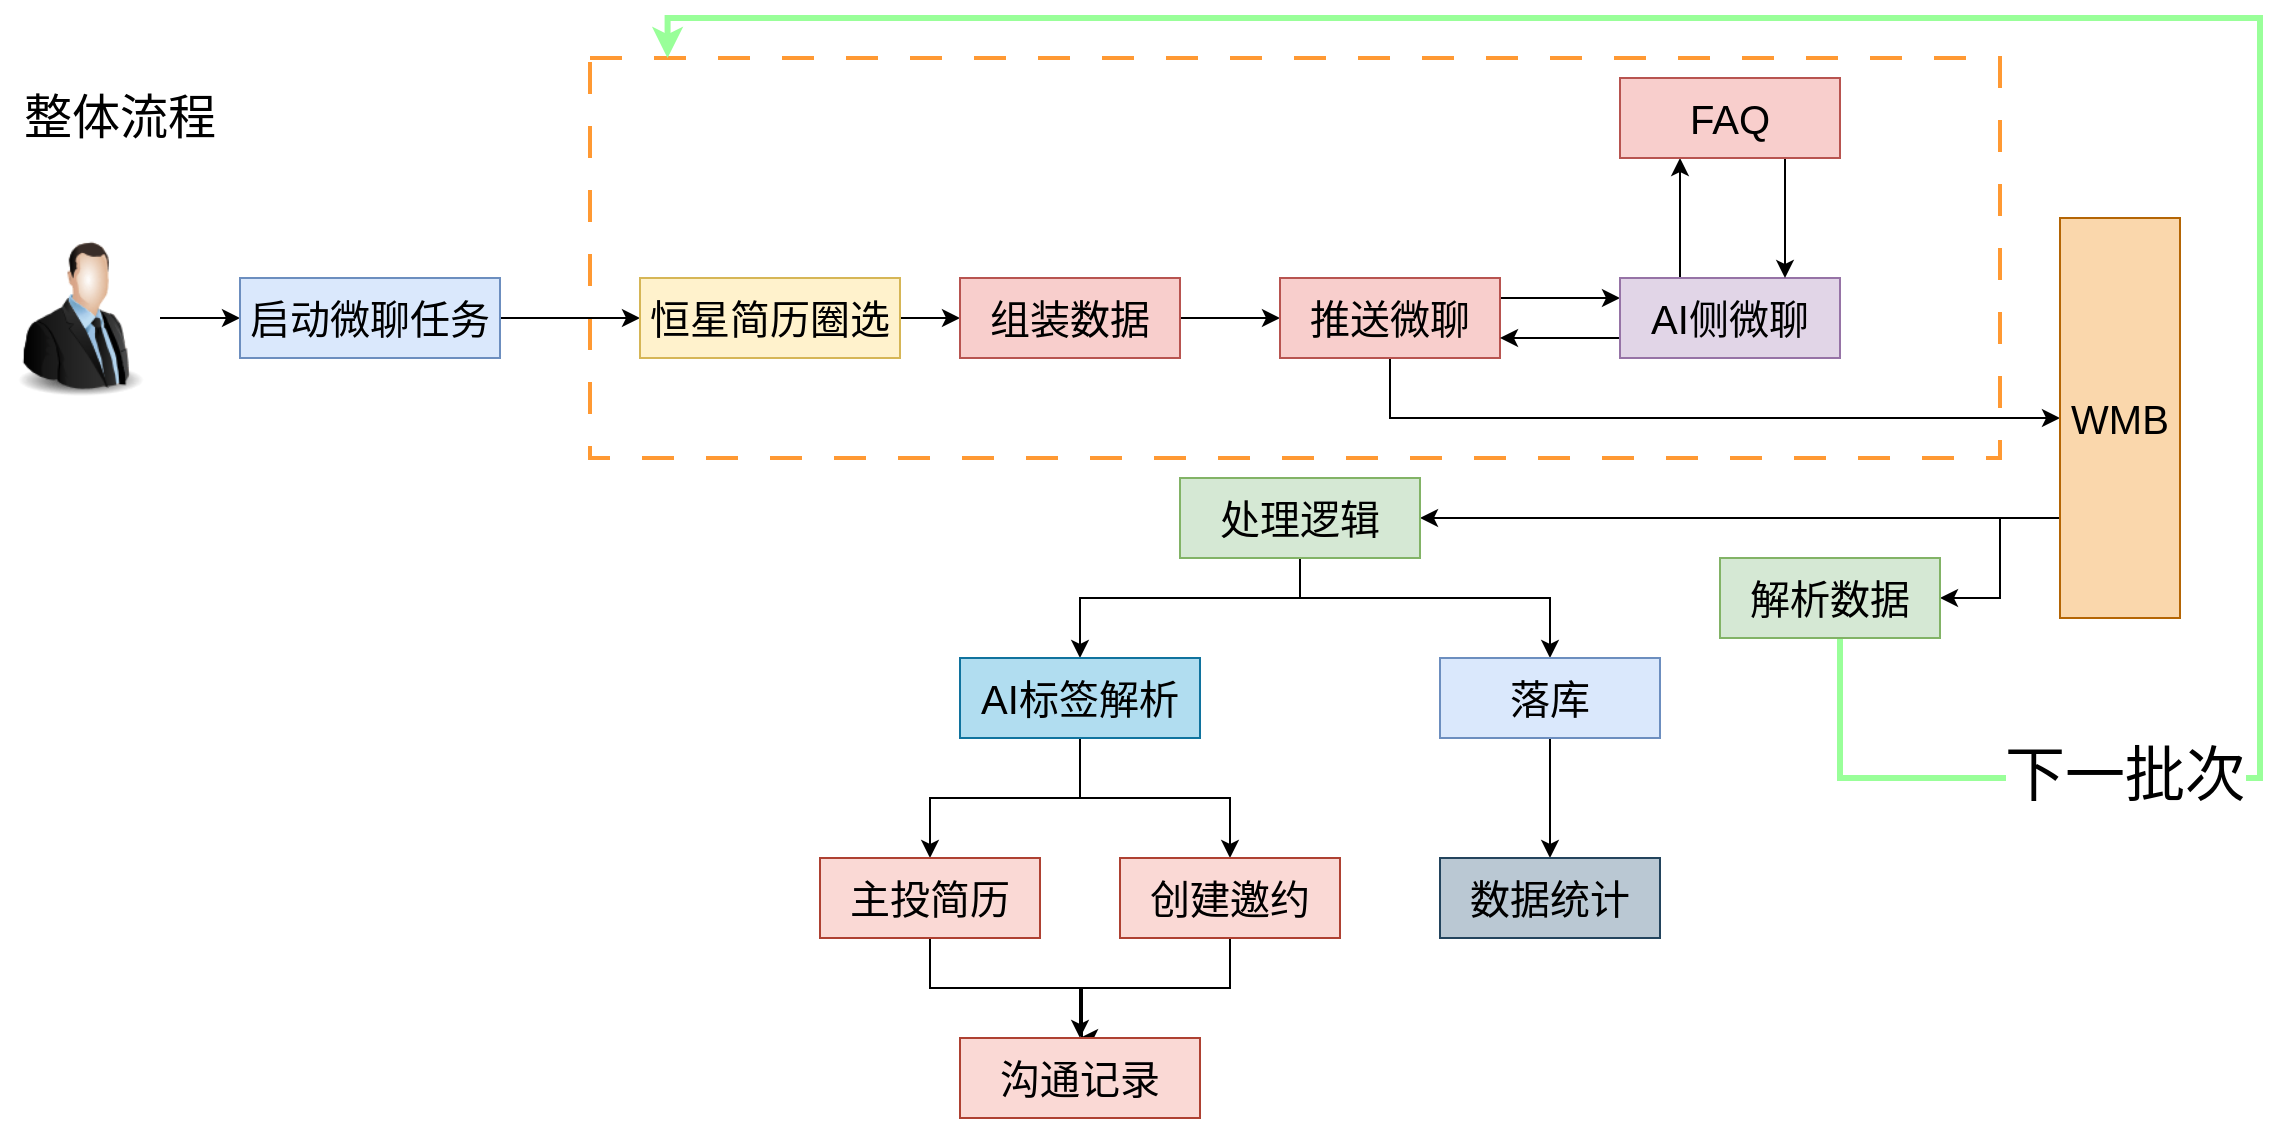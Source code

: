 <mxfile version="21.6.1" type="github">
  <diagram name="第 1 页" id="2LPgw6x0lP4YFarTiaSZ">
    <mxGraphModel dx="1834" dy="1596" grid="1" gridSize="10" guides="1" tooltips="1" connect="1" arrows="1" fold="1" page="0" pageScale="1" pageWidth="827" pageHeight="1169" math="0" shadow="0">
      <root>
        <mxCell id="0" />
        <mxCell id="1" parent="0" />
        <mxCell id="FMsZeif13KGJiMdeBh8e-33" value="" style="rounded=0;whiteSpace=wrap;html=1;dashed=1;dashPattern=8 8;strokeColor=#FF9933;strokeWidth=2;" vertex="1" parent="1">
          <mxGeometry x="255" y="-540" width="705" height="200" as="geometry" />
        </mxCell>
        <mxCell id="FMsZeif13KGJiMdeBh8e-34" value="" style="edgeStyle=orthogonalEdgeStyle;rounded=0;orthogonalLoop=1;jettySize=auto;html=1;" edge="1" parent="1" source="FMsZeif13KGJiMdeBh8e-35" target="FMsZeif13KGJiMdeBh8e-38">
          <mxGeometry relative="1" as="geometry" />
        </mxCell>
        <mxCell id="FMsZeif13KGJiMdeBh8e-35" value="" style="image;html=1;image=img/lib/clip_art/people/Suit_Man_128x128.png;rounded=0;" vertex="1" parent="1">
          <mxGeometry x="-40" y="-450" width="80" height="80" as="geometry" />
        </mxCell>
        <mxCell id="FMsZeif13KGJiMdeBh8e-36" value="整体流程" style="text;html=1;strokeColor=none;fillColor=none;align=center;verticalAlign=middle;whiteSpace=wrap;rounded=0;fontSize=24;" vertex="1" parent="1">
          <mxGeometry x="-40" y="-530" width="120" height="40" as="geometry" />
        </mxCell>
        <mxCell id="FMsZeif13KGJiMdeBh8e-37" value="" style="edgeStyle=orthogonalEdgeStyle;rounded=0;orthogonalLoop=1;jettySize=auto;html=1;" edge="1" parent="1" source="FMsZeif13KGJiMdeBh8e-38" target="FMsZeif13KGJiMdeBh8e-40">
          <mxGeometry relative="1" as="geometry" />
        </mxCell>
        <mxCell id="FMsZeif13KGJiMdeBh8e-38" value="启动微聊任务" style="whiteSpace=wrap;html=1;verticalAlign=middle;labelBackgroundColor=none;fontSize=20;fillColor=#dae8fc;strokeColor=#6c8ebf;rounded=0;" vertex="1" parent="1">
          <mxGeometry x="80" y="-430" width="130" height="40" as="geometry" />
        </mxCell>
        <mxCell id="FMsZeif13KGJiMdeBh8e-39" value="" style="edgeStyle=orthogonalEdgeStyle;rounded=0;orthogonalLoop=1;jettySize=auto;html=1;" edge="1" parent="1" source="FMsZeif13KGJiMdeBh8e-40" target="FMsZeif13KGJiMdeBh8e-42">
          <mxGeometry relative="1" as="geometry" />
        </mxCell>
        <mxCell id="FMsZeif13KGJiMdeBh8e-40" value="恒星简历圈选" style="whiteSpace=wrap;html=1;verticalAlign=middle;labelBackgroundColor=none;fontSize=20;fillColor=#fff2cc;strokeColor=#d6b656;rounded=0;" vertex="1" parent="1">
          <mxGeometry x="280" y="-430" width="130" height="40" as="geometry" />
        </mxCell>
        <mxCell id="FMsZeif13KGJiMdeBh8e-41" value="" style="edgeStyle=orthogonalEdgeStyle;rounded=0;orthogonalLoop=1;jettySize=auto;html=1;" edge="1" parent="1" source="FMsZeif13KGJiMdeBh8e-42" target="FMsZeif13KGJiMdeBh8e-44">
          <mxGeometry relative="1" as="geometry" />
        </mxCell>
        <mxCell id="FMsZeif13KGJiMdeBh8e-42" value="组装数据" style="whiteSpace=wrap;html=1;verticalAlign=middle;labelBackgroundColor=none;fontSize=20;fillColor=#f8cecc;strokeColor=#b85450;rounded=0;" vertex="1" parent="1">
          <mxGeometry x="440" y="-430" width="110" height="40" as="geometry" />
        </mxCell>
        <mxCell id="FMsZeif13KGJiMdeBh8e-43" value="" style="edgeStyle=orthogonalEdgeStyle;rounded=0;orthogonalLoop=1;jettySize=auto;html=1;" edge="1" parent="1" source="FMsZeif13KGJiMdeBh8e-44" target="FMsZeif13KGJiMdeBh8e-57">
          <mxGeometry relative="1" as="geometry">
            <Array as="points">
              <mxPoint x="740" y="-420" />
              <mxPoint x="740" y="-420" />
            </Array>
          </mxGeometry>
        </mxCell>
        <mxCell id="FMsZeif13KGJiMdeBh8e-60" style="edgeStyle=orthogonalEdgeStyle;rounded=0;orthogonalLoop=1;jettySize=auto;html=1;entryX=0;entryY=0.5;entryDx=0;entryDy=0;" edge="1" parent="1" source="FMsZeif13KGJiMdeBh8e-44" target="FMsZeif13KGJiMdeBh8e-47">
          <mxGeometry relative="1" as="geometry">
            <Array as="points">
              <mxPoint x="655" y="-360" />
            </Array>
          </mxGeometry>
        </mxCell>
        <mxCell id="FMsZeif13KGJiMdeBh8e-44" value="推送微聊" style="whiteSpace=wrap;html=1;verticalAlign=middle;labelBackgroundColor=none;fontSize=20;fillColor=#f8cecc;strokeColor=#b85450;rounded=0;" vertex="1" parent="1">
          <mxGeometry x="600" y="-430" width="110" height="40" as="geometry" />
        </mxCell>
        <mxCell id="FMsZeif13KGJiMdeBh8e-45" style="edgeStyle=orthogonalEdgeStyle;rounded=0;orthogonalLoop=1;jettySize=auto;html=1;exitX=0;exitY=0.75;exitDx=0;exitDy=0;" edge="1" parent="1" source="FMsZeif13KGJiMdeBh8e-47" target="FMsZeif13KGJiMdeBh8e-50">
          <mxGeometry relative="1" as="geometry" />
        </mxCell>
        <mxCell id="FMsZeif13KGJiMdeBh8e-46" style="edgeStyle=orthogonalEdgeStyle;orthogonalLoop=1;jettySize=auto;html=1;entryX=1;entryY=0.5;entryDx=0;entryDy=0;" edge="1" parent="1" source="FMsZeif13KGJiMdeBh8e-47" target="FMsZeif13KGJiMdeBh8e-52">
          <mxGeometry relative="1" as="geometry">
            <Array as="points">
              <mxPoint x="970" y="-310" />
              <mxPoint x="970" y="-310" />
            </Array>
          </mxGeometry>
        </mxCell>
        <mxCell id="FMsZeif13KGJiMdeBh8e-47" value="WMB" style="whiteSpace=wrap;html=1;verticalAlign=middle;labelBackgroundColor=none;fontSize=20;fillColor=#fad7ac;strokeColor=#b46504;rounded=0;" vertex="1" parent="1">
          <mxGeometry x="990" y="-460" width="60" height="200" as="geometry" />
        </mxCell>
        <mxCell id="FMsZeif13KGJiMdeBh8e-48" style="edgeStyle=orthogonalEdgeStyle;orthogonalLoop=1;jettySize=auto;html=1;entryX=0.055;entryY=0;entryDx=0;entryDy=0;entryPerimeter=0;strokeColor=#99FF99;strokeWidth=3;rounded=0;" edge="1" parent="1" source="FMsZeif13KGJiMdeBh8e-50" target="FMsZeif13KGJiMdeBh8e-33">
          <mxGeometry relative="1" as="geometry">
            <Array as="points">
              <mxPoint x="880" y="-180" />
              <mxPoint x="1090" y="-180" />
              <mxPoint x="1090" y="-560" />
              <mxPoint x="294" y="-560" />
            </Array>
          </mxGeometry>
        </mxCell>
        <mxCell id="FMsZeif13KGJiMdeBh8e-49" value="下一批次" style="edgeLabel;html=1;align=center;verticalAlign=middle;resizable=0;points=[];fontSize=30;rounded=0;" vertex="1" connectable="0" parent="FMsZeif13KGJiMdeBh8e-48">
          <mxGeometry x="-0.713" y="2" relative="1" as="geometry">
            <mxPoint as="offset" />
          </mxGeometry>
        </mxCell>
        <mxCell id="FMsZeif13KGJiMdeBh8e-50" value="解析数据" style="whiteSpace=wrap;html=1;verticalAlign=middle;labelBackgroundColor=none;fontSize=20;fillColor=#d5e8d4;strokeColor=#82b366;rounded=0;" vertex="1" parent="1">
          <mxGeometry x="820" y="-290" width="110" height="40" as="geometry" />
        </mxCell>
        <mxCell id="FMsZeif13KGJiMdeBh8e-64" style="edgeStyle=orthogonalEdgeStyle;rounded=0;orthogonalLoop=1;jettySize=auto;html=1;entryX=0.5;entryY=0;entryDx=0;entryDy=0;" edge="1" parent="1" source="FMsZeif13KGJiMdeBh8e-52" target="FMsZeif13KGJiMdeBh8e-63">
          <mxGeometry relative="1" as="geometry">
            <Array as="points">
              <mxPoint x="610" y="-270" />
              <mxPoint x="500" y="-270" />
            </Array>
          </mxGeometry>
        </mxCell>
        <mxCell id="FMsZeif13KGJiMdeBh8e-82" style="edgeStyle=orthogonalEdgeStyle;rounded=0;orthogonalLoop=1;jettySize=auto;html=1;entryX=0.5;entryY=0;entryDx=0;entryDy=0;" edge="1" parent="1" source="FMsZeif13KGJiMdeBh8e-52" target="FMsZeif13KGJiMdeBh8e-54">
          <mxGeometry relative="1" as="geometry">
            <Array as="points">
              <mxPoint x="610" y="-270" />
              <mxPoint x="735" y="-270" />
            </Array>
          </mxGeometry>
        </mxCell>
        <mxCell id="FMsZeif13KGJiMdeBh8e-52" value="处理逻辑" style="whiteSpace=wrap;html=1;verticalAlign=middle;labelBackgroundColor=none;fontSize=20;fillColor=#d5e8d4;strokeColor=#82b366;rounded=0;" vertex="1" parent="1">
          <mxGeometry x="550" y="-330" width="120" height="40" as="geometry" />
        </mxCell>
        <mxCell id="FMsZeif13KGJiMdeBh8e-66" value="" style="edgeStyle=orthogonalEdgeStyle;rounded=0;orthogonalLoop=1;jettySize=auto;html=1;" edge="1" parent="1" source="FMsZeif13KGJiMdeBh8e-54" target="FMsZeif13KGJiMdeBh8e-65">
          <mxGeometry relative="1" as="geometry" />
        </mxCell>
        <mxCell id="FMsZeif13KGJiMdeBh8e-54" value="落库" style="whiteSpace=wrap;html=1;verticalAlign=middle;labelBackgroundColor=none;fontSize=20;fillColor=#dae8fc;strokeColor=#6c8ebf;rounded=0;" vertex="1" parent="1">
          <mxGeometry x="680" y="-240" width="110" height="40" as="geometry" />
        </mxCell>
        <mxCell id="FMsZeif13KGJiMdeBh8e-56" value="" style="edgeStyle=orthogonalEdgeStyle;rounded=0;orthogonalLoop=1;jettySize=auto;html=1;" edge="1" parent="1" source="FMsZeif13KGJiMdeBh8e-57" target="FMsZeif13KGJiMdeBh8e-58">
          <mxGeometry relative="1" as="geometry">
            <Array as="points">
              <mxPoint x="800" y="-470" />
              <mxPoint x="800" y="-470" />
            </Array>
          </mxGeometry>
        </mxCell>
        <mxCell id="FMsZeif13KGJiMdeBh8e-61" style="edgeStyle=orthogonalEdgeStyle;rounded=0;orthogonalLoop=1;jettySize=auto;html=1;entryX=1;entryY=0.75;entryDx=0;entryDy=0;" edge="1" parent="1" source="FMsZeif13KGJiMdeBh8e-57" target="FMsZeif13KGJiMdeBh8e-44">
          <mxGeometry relative="1" as="geometry">
            <Array as="points">
              <mxPoint x="750" y="-400" />
              <mxPoint x="750" y="-400" />
            </Array>
          </mxGeometry>
        </mxCell>
        <mxCell id="FMsZeif13KGJiMdeBh8e-57" value="AI侧微聊" style="whiteSpace=wrap;html=1;verticalAlign=middle;labelBackgroundColor=none;fontSize=20;fillColor=#e1d5e7;strokeColor=#9673a6;rounded=0;" vertex="1" parent="1">
          <mxGeometry x="770" y="-430" width="110" height="40" as="geometry" />
        </mxCell>
        <mxCell id="FMsZeif13KGJiMdeBh8e-62" style="edgeStyle=orthogonalEdgeStyle;rounded=0;orthogonalLoop=1;jettySize=auto;html=1;entryX=0.75;entryY=0;entryDx=0;entryDy=0;" edge="1" parent="1" source="FMsZeif13KGJiMdeBh8e-58" target="FMsZeif13KGJiMdeBh8e-57">
          <mxGeometry relative="1" as="geometry">
            <Array as="points">
              <mxPoint x="853" y="-460" />
            </Array>
          </mxGeometry>
        </mxCell>
        <mxCell id="FMsZeif13KGJiMdeBh8e-58" value="FAQ" style="whiteSpace=wrap;html=1;verticalAlign=middle;labelBackgroundColor=none;fontSize=20;fillColor=#f8cecc;strokeColor=#b85450;rounded=0;" vertex="1" parent="1">
          <mxGeometry x="770" y="-530" width="110" height="40" as="geometry" />
        </mxCell>
        <mxCell id="FMsZeif13KGJiMdeBh8e-76" style="edgeStyle=orthogonalEdgeStyle;rounded=0;orthogonalLoop=1;jettySize=auto;html=1;entryX=0.5;entryY=0;entryDx=0;entryDy=0;" edge="1" parent="1" source="FMsZeif13KGJiMdeBh8e-63" target="FMsZeif13KGJiMdeBh8e-75">
          <mxGeometry relative="1" as="geometry" />
        </mxCell>
        <mxCell id="FMsZeif13KGJiMdeBh8e-77" style="edgeStyle=orthogonalEdgeStyle;rounded=0;orthogonalLoop=1;jettySize=auto;html=1;entryX=0.5;entryY=0;entryDx=0;entryDy=0;" edge="1" parent="1" source="FMsZeif13KGJiMdeBh8e-63" target="FMsZeif13KGJiMdeBh8e-74">
          <mxGeometry relative="1" as="geometry" />
        </mxCell>
        <mxCell id="FMsZeif13KGJiMdeBh8e-63" value="AI标签解析" style="whiteSpace=wrap;html=1;verticalAlign=middle;labelBackgroundColor=none;fontSize=20;fillColor=#b1ddf0;strokeColor=#10739e;rounded=0;" vertex="1" parent="1">
          <mxGeometry x="440" y="-240" width="120" height="40" as="geometry" />
        </mxCell>
        <mxCell id="FMsZeif13KGJiMdeBh8e-65" value="数据统计" style="whiteSpace=wrap;html=1;verticalAlign=middle;labelBackgroundColor=none;fontSize=20;fillColor=#bac8d3;strokeColor=#23445d;rounded=0;" vertex="1" parent="1">
          <mxGeometry x="680" y="-140" width="110" height="40" as="geometry" />
        </mxCell>
        <mxCell id="FMsZeif13KGJiMdeBh8e-81" style="edgeStyle=orthogonalEdgeStyle;rounded=0;orthogonalLoop=1;jettySize=auto;html=1;" edge="1" parent="1" source="FMsZeif13KGJiMdeBh8e-74">
          <mxGeometry relative="1" as="geometry">
            <mxPoint x="500" y="-50" as="targetPoint" />
            <Array as="points">
              <mxPoint x="575" y="-75" />
              <mxPoint x="501" y="-75" />
            </Array>
          </mxGeometry>
        </mxCell>
        <mxCell id="FMsZeif13KGJiMdeBh8e-74" value="创建邀约" style="whiteSpace=wrap;html=1;verticalAlign=middle;labelBackgroundColor=none;fontSize=20;fillColor=#fad9d5;strokeColor=#ae4132;rounded=0;" vertex="1" parent="1">
          <mxGeometry x="520" y="-140" width="110" height="40" as="geometry" />
        </mxCell>
        <mxCell id="FMsZeif13KGJiMdeBh8e-80" style="edgeStyle=orthogonalEdgeStyle;rounded=0;orthogonalLoop=1;jettySize=auto;html=1;entryX=0.5;entryY=0;entryDx=0;entryDy=0;" edge="1" parent="1" source="FMsZeif13KGJiMdeBh8e-75" target="FMsZeif13KGJiMdeBh8e-78">
          <mxGeometry relative="1" as="geometry" />
        </mxCell>
        <mxCell id="FMsZeif13KGJiMdeBh8e-75" value="主投简历" style="whiteSpace=wrap;html=1;verticalAlign=middle;labelBackgroundColor=none;fontSize=20;fillColor=#fad9d5;strokeColor=#ae4132;rounded=0;" vertex="1" parent="1">
          <mxGeometry x="370" y="-140" width="110" height="40" as="geometry" />
        </mxCell>
        <mxCell id="FMsZeif13KGJiMdeBh8e-78" value="沟通记录" style="whiteSpace=wrap;html=1;verticalAlign=middle;labelBackgroundColor=none;fontSize=20;fillColor=#fad9d5;strokeColor=#ae4132;rounded=0;" vertex="1" parent="1">
          <mxGeometry x="440" y="-50" width="120" height="40" as="geometry" />
        </mxCell>
      </root>
    </mxGraphModel>
  </diagram>
</mxfile>
